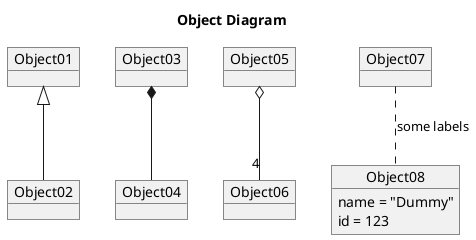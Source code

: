 @startuml

!if %variable_exists("$THEME")
title Object Diagram - $THEME theme
!else
title Object Diagram
!endif

'skinparam BackgroundColor transparent

object Object01
object Object02
object Object03
object Object04
object Object05
object Object06
object Object07
object Object08
Object08 : name = "Dummy"
Object08 : id = 123

Object01 <|-- Object02
Object03 *-- Object04
Object05 o-- "4" Object06
Object07 .. Object08 : some labels

@enduml